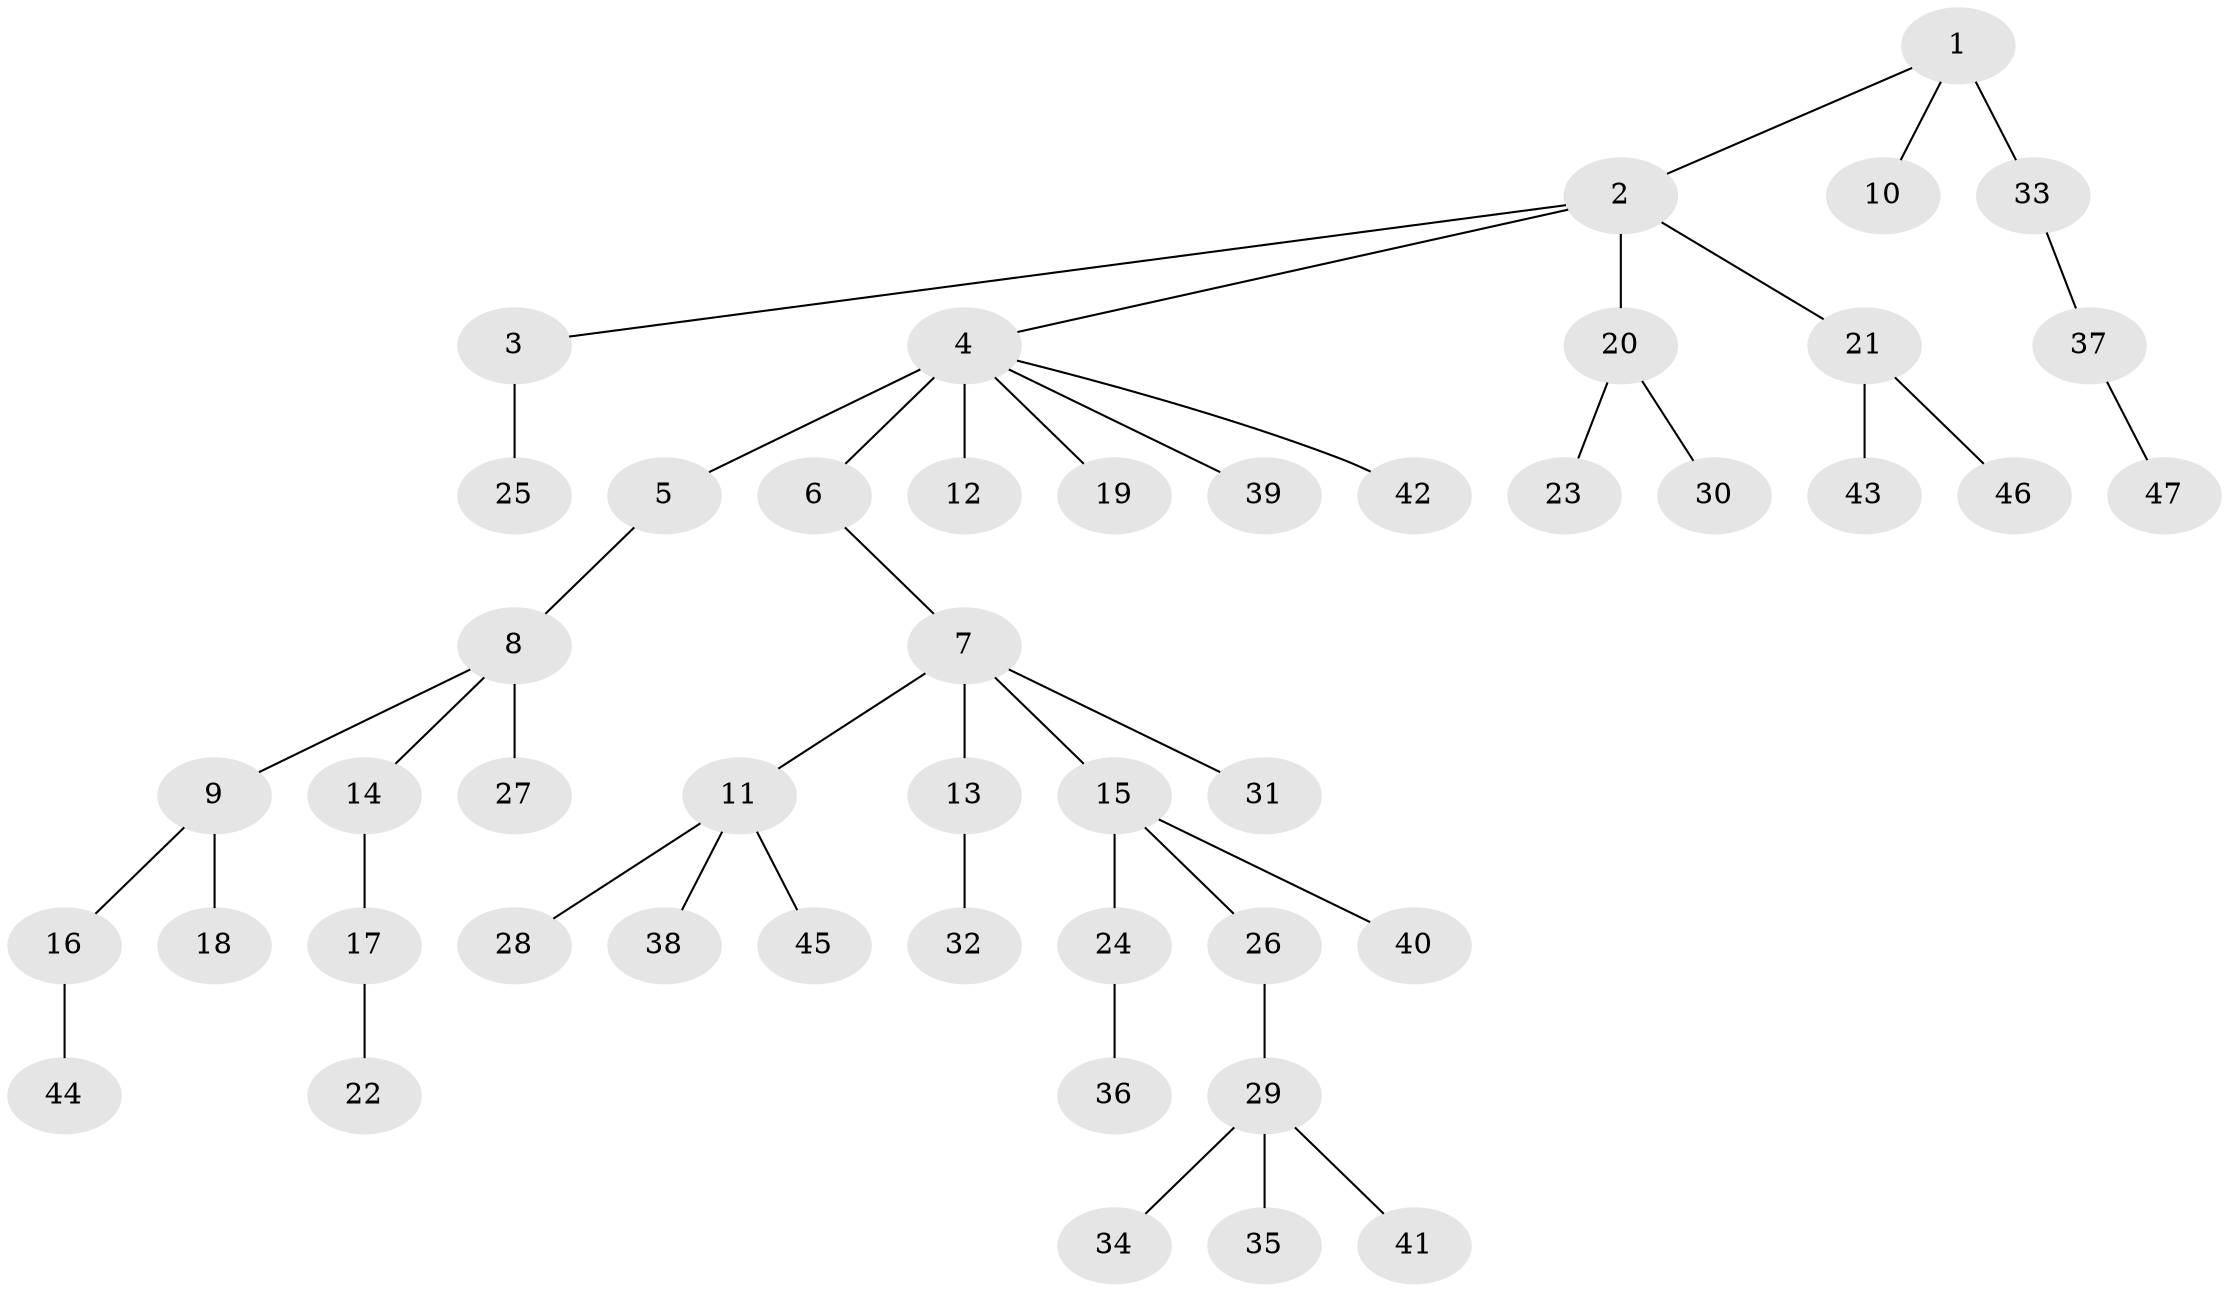 // original degree distribution, {3: 0.09574468085106383, 6: 0.010638297872340425, 4: 0.0851063829787234, 5: 0.0425531914893617, 7: 0.010638297872340425, 2: 0.24468085106382978, 1: 0.5106382978723404}
// Generated by graph-tools (version 1.1) at 2025/37/03/09/25 02:37:05]
// undirected, 47 vertices, 46 edges
graph export_dot {
graph [start="1"]
  node [color=gray90,style=filled];
  1;
  2;
  3;
  4;
  5;
  6;
  7;
  8;
  9;
  10;
  11;
  12;
  13;
  14;
  15;
  16;
  17;
  18;
  19;
  20;
  21;
  22;
  23;
  24;
  25;
  26;
  27;
  28;
  29;
  30;
  31;
  32;
  33;
  34;
  35;
  36;
  37;
  38;
  39;
  40;
  41;
  42;
  43;
  44;
  45;
  46;
  47;
  1 -- 2 [weight=1.0];
  1 -- 10 [weight=1.0];
  1 -- 33 [weight=2.0];
  2 -- 3 [weight=1.0];
  2 -- 4 [weight=1.0];
  2 -- 20 [weight=1.0];
  2 -- 21 [weight=1.0];
  3 -- 25 [weight=2.0];
  4 -- 5 [weight=3.0];
  4 -- 6 [weight=1.0];
  4 -- 12 [weight=1.0];
  4 -- 19 [weight=1.0];
  4 -- 39 [weight=1.0];
  4 -- 42 [weight=1.0];
  5 -- 8 [weight=1.0];
  6 -- 7 [weight=1.0];
  7 -- 11 [weight=1.0];
  7 -- 13 [weight=2.0];
  7 -- 15 [weight=1.0];
  7 -- 31 [weight=1.0];
  8 -- 9 [weight=1.0];
  8 -- 14 [weight=1.0];
  8 -- 27 [weight=2.0];
  9 -- 16 [weight=1.0];
  9 -- 18 [weight=1.0];
  11 -- 28 [weight=1.0];
  11 -- 38 [weight=1.0];
  11 -- 45 [weight=1.0];
  13 -- 32 [weight=1.0];
  14 -- 17 [weight=1.0];
  15 -- 24 [weight=1.0];
  15 -- 26 [weight=1.0];
  15 -- 40 [weight=1.0];
  16 -- 44 [weight=1.0];
  17 -- 22 [weight=1.0];
  20 -- 23 [weight=1.0];
  20 -- 30 [weight=1.0];
  21 -- 43 [weight=1.0];
  21 -- 46 [weight=1.0];
  24 -- 36 [weight=2.0];
  26 -- 29 [weight=2.0];
  29 -- 34 [weight=1.0];
  29 -- 35 [weight=1.0];
  29 -- 41 [weight=1.0];
  33 -- 37 [weight=1.0];
  37 -- 47 [weight=1.0];
}
